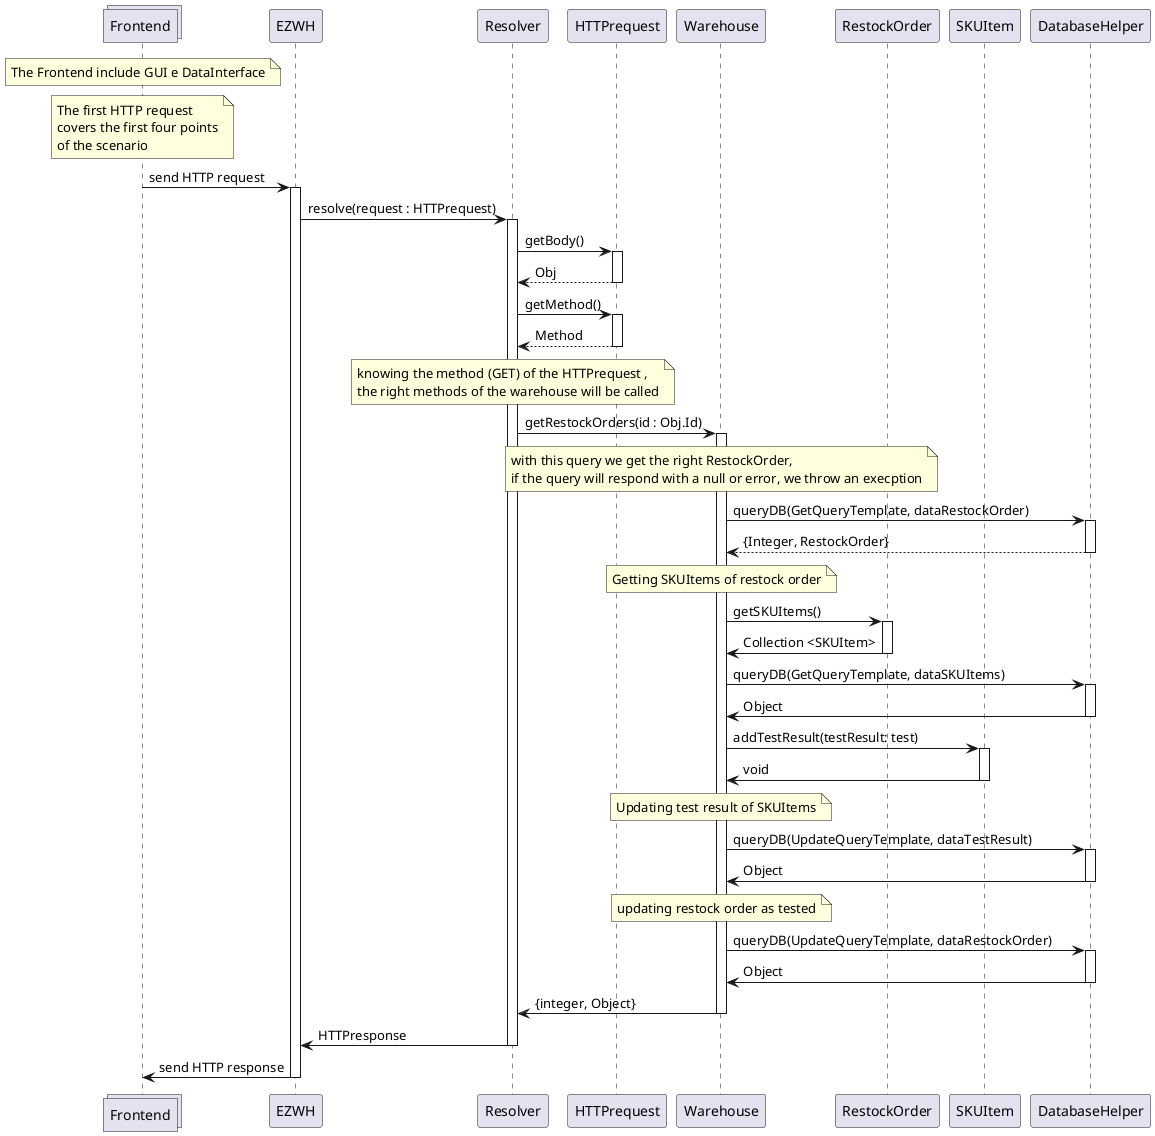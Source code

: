 @startuml
collections Frontend    as Frontend
participant EZWH        as EZWH
participant Resolver    as Resolver
participant HTTPrequest as HTTPrequest
participant Warehouse   as Warehouse
participant RestockOrder as RestockOrder
participant SKUItem as SKUItem
participant DatabaseHelper as DatabaseHelper


note over Frontend
The Frontend include GUI e DataInterface
end note
note over Frontend
The first HTTP request
covers the first four points
of the scenario
end note
Frontend -> EZWH  : send HTTP request
activate EZWH 
EZWH -> Resolver : resolve(request : HTTPrequest)
activate Resolver
Resolver -> HTTPrequest : getBody()
activate HTTPrequest
HTTPrequest --> Resolver : Obj
deactivate HTTPrequest
Resolver -> HTTPrequest : getMethod()
activate HTTPrequest
HTTPrequest --> Resolver : Method
deactivate HTTPrequest
note over Resolver  
knowing the method (GET) of the HTTPrequest , 
the right methods of the warehouse will be called
end note
Resolver -> Warehouse : getRestockOrders(id : Obj.Id)
activate Warehouse 
note over Warehouse
with this query we get the right RestockOrder,
if the query will respond with a null or error, we throw an execption
end note
Warehouse -> DatabaseHelper  : queryDB(GetQueryTemplate, dataRestockOrder)
activate DatabaseHelper
DatabaseHelper --> Warehouse : {Integer, RestockOrder}
deactivate DatabaseHelper
note over Warehouse
Getting SKUItems of restock order
end note
Warehouse -> RestockOrder : getSKUItems()
activate RestockOrder
RestockOrder -> Warehouse : Collection <SKUItem>
deactivate RestockOrder
Warehouse -> DatabaseHelper : queryDB(GetQueryTemplate, dataSKUItems)
activate DatabaseHelper
DatabaseHelper -> Warehouse : Object
deactivate DatabaseHelper
Warehouse -> SKUItem : addTestResult(testResult: test)
activate SKUItem
SKUItem -> Warehouse: void
note over Warehouse
Updating test result of SKUItems
end note
deactivate SKUItem
Warehouse -> DatabaseHelper : queryDB(UpdateQueryTemplate, dataTestResult)
activate DatabaseHelper
DatabaseHelper -> Warehouse: Object
deactivate DatabaseHelper
note over Warehouse
updating restock order as tested
end note
Warehouse -> DatabaseHelper : queryDB(UpdateQueryTemplate, dataRestockOrder)
activate DatabaseHelper
DatabaseHelper -> Warehouse : Object
deactivate DatabaseHelper
Warehouse ->Resolver : {integer, Object}
deactivate Warehouse
Resolver ->EZWH:HTTPresponse
deactivate Resolver
EZWH -> Frontend: send HTTP response
deactivate EZWH

